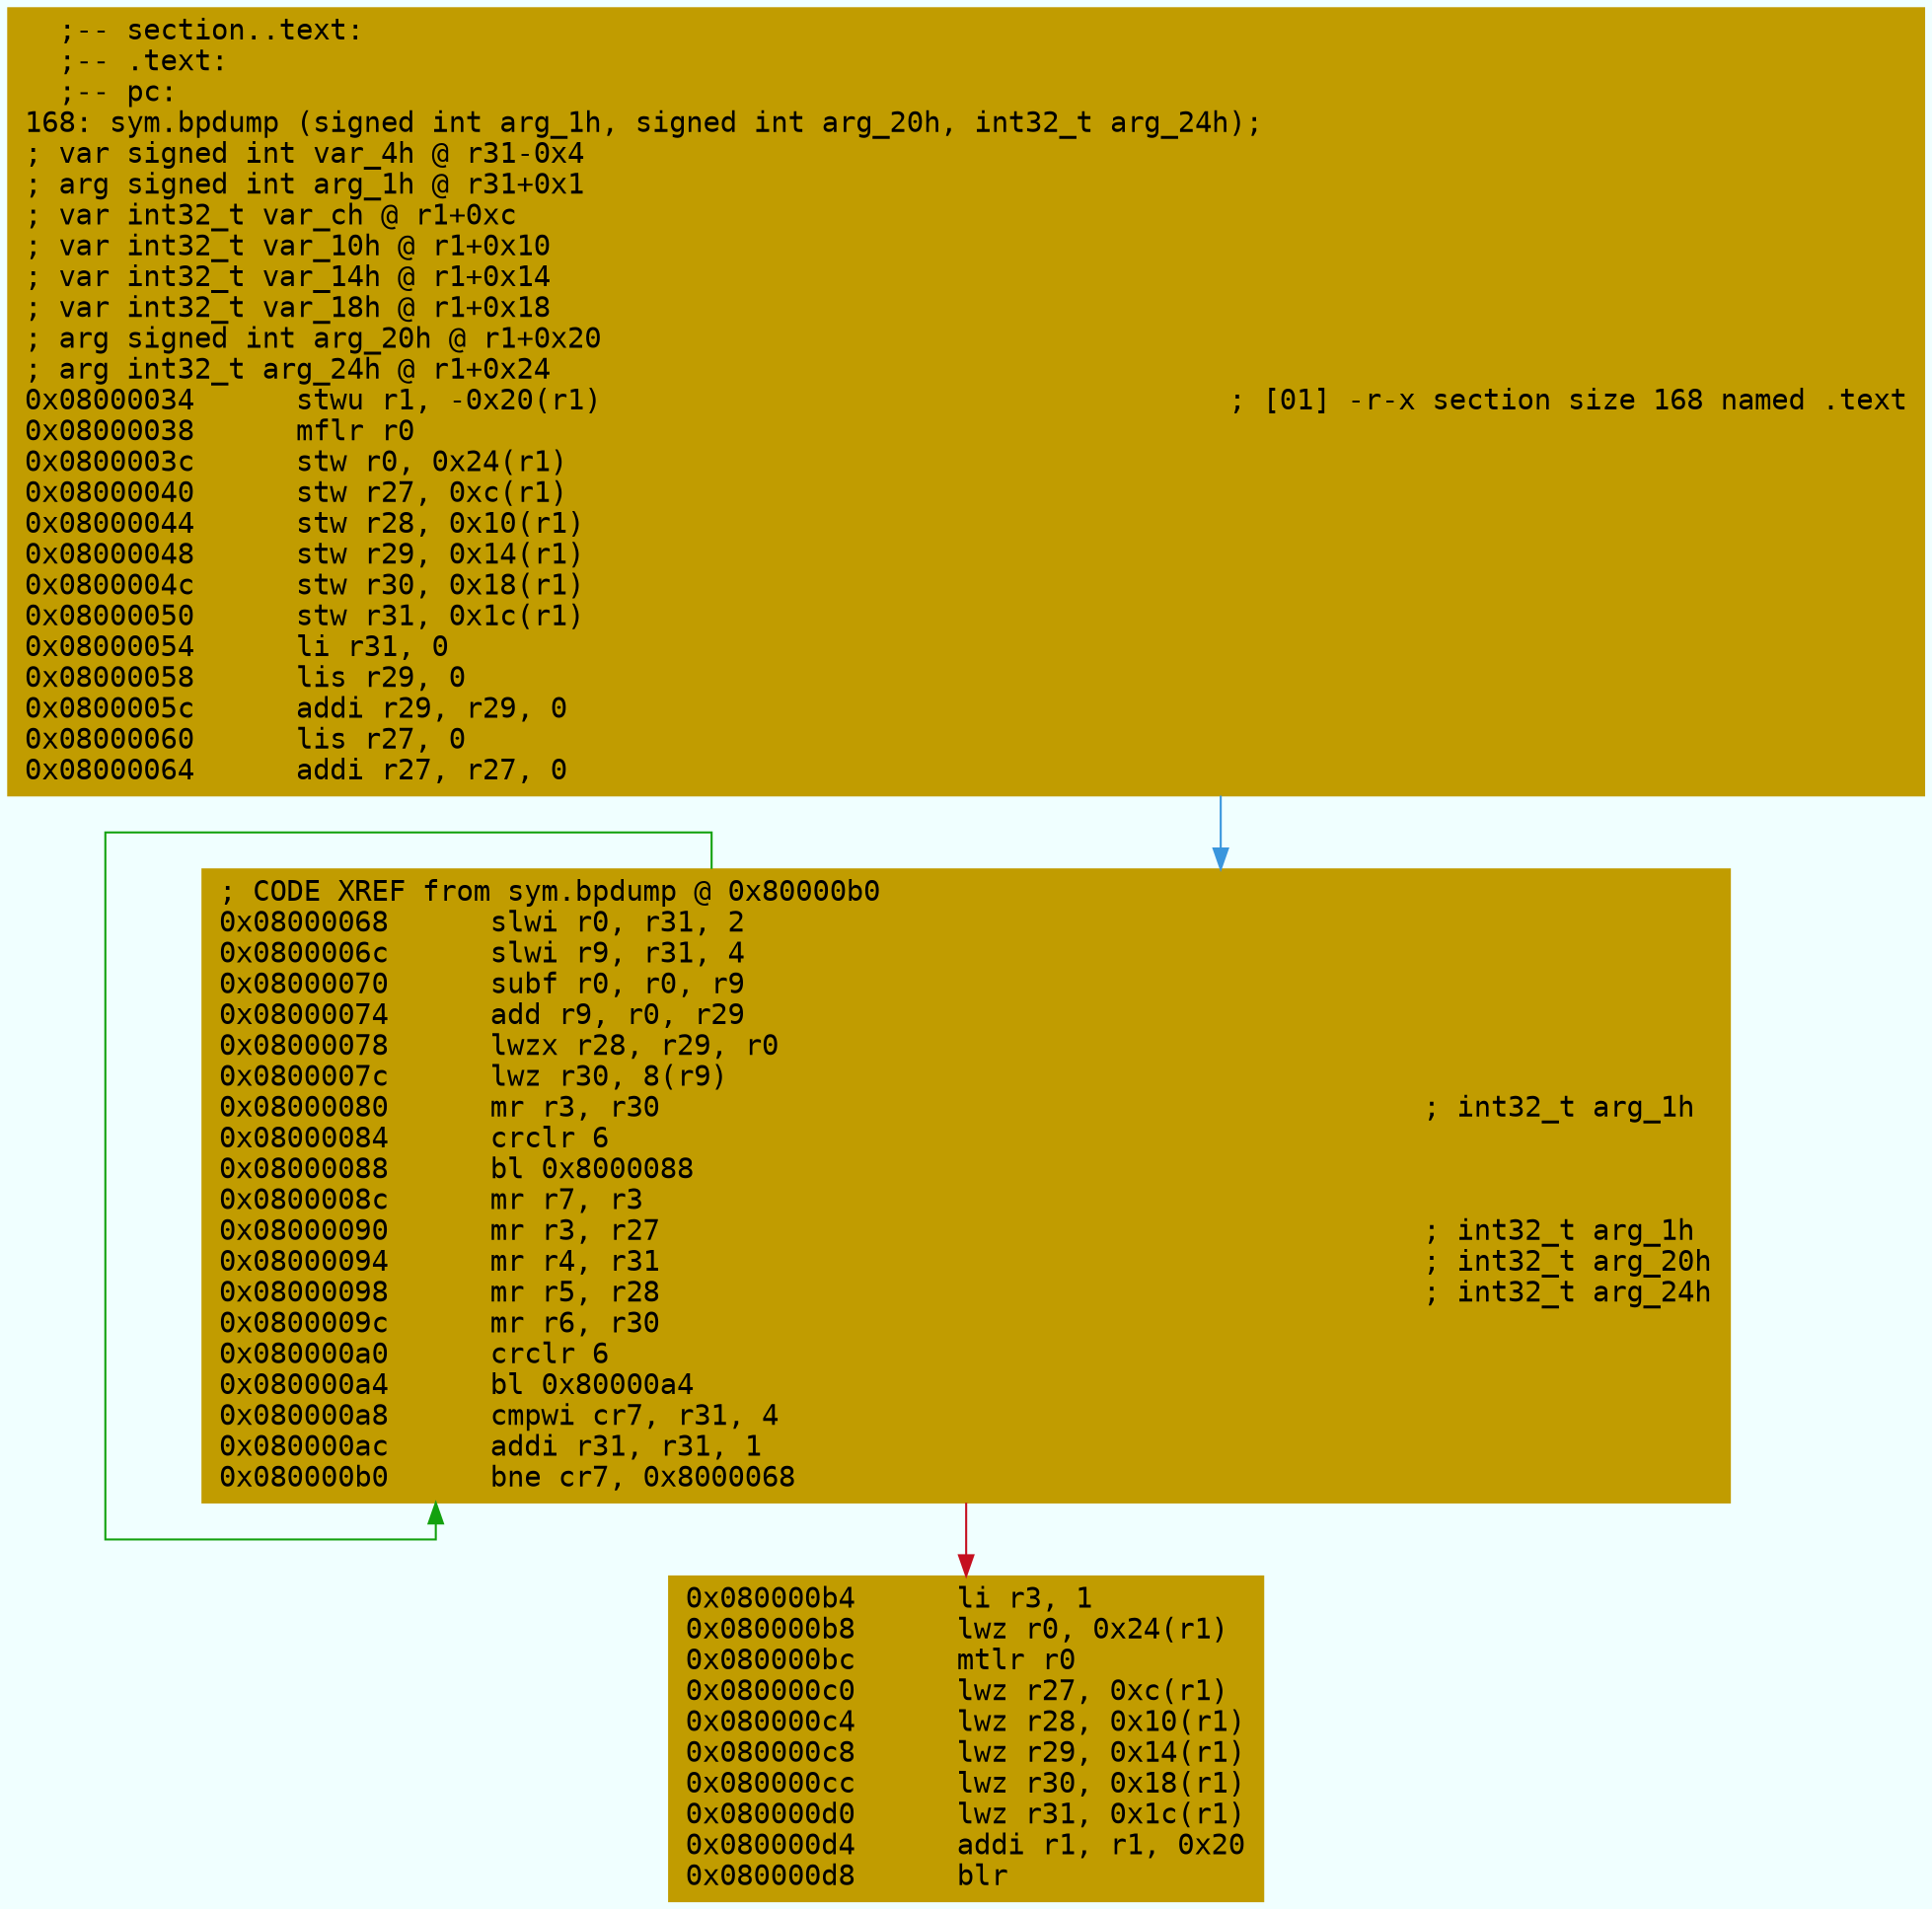 digraph code {
	graph [bgcolor=azure fontsize=8 fontname="Courier" splines="ortho"];
	node [fillcolor=gray style=filled shape=box];
	edge [arrowhead="normal"];
	"0x08000034" [URL="sym.bpdump/0x08000034", fillcolor="#c19c00",color="#c19c00", fontname="Courier",label="  ;-- section..text:\l  ;-- .text:\l  ;-- pc:\l168: sym.bpdump (signed int arg_1h, signed int arg_20h, int32_t arg_24h);\l; var signed int var_4h @ r31-0x4\l; arg signed int arg_1h @ r31+0x1\l; var int32_t var_ch @ r1+0xc\l; var int32_t var_10h @ r1+0x10\l; var int32_t var_14h @ r1+0x14\l; var int32_t var_18h @ r1+0x18\l; arg signed int arg_20h @ r1+0x20\l; arg int32_t arg_24h @ r1+0x24\l0x08000034      stwu r1, -0x20(r1)                                     ; [01] -r-x section size 168 named .text\l0x08000038      mflr r0\l0x0800003c      stw r0, 0x24(r1)\l0x08000040      stw r27, 0xc(r1)\l0x08000044      stw r28, 0x10(r1)\l0x08000048      stw r29, 0x14(r1)\l0x0800004c      stw r30, 0x18(r1)\l0x08000050      stw r31, 0x1c(r1)\l0x08000054      li r31, 0\l0x08000058      lis r29, 0\l0x0800005c      addi r29, r29, 0\l0x08000060      lis r27, 0\l0x08000064      addi r27, r27, 0\l"]
	"0x08000068" [URL="sym.bpdump/0x08000068", fillcolor="#c19c00",color="#c19c00", fontname="Courier",label="; CODE XREF from sym.bpdump @ 0x80000b0\l0x08000068      slwi r0, r31, 2\l0x0800006c      slwi r9, r31, 4\l0x08000070      subf r0, r0, r9\l0x08000074      add r9, r0, r29\l0x08000078      lwzx r28, r29, r0\l0x0800007c      lwz r30, 8(r9)\l0x08000080      mr r3, r30                                             ; int32_t arg_1h\l0x08000084      crclr 6\l0x08000088      bl 0x8000088\l0x0800008c      mr r7, r3\l0x08000090      mr r3, r27                                             ; int32_t arg_1h\l0x08000094      mr r4, r31                                             ; int32_t arg_20h\l0x08000098      mr r5, r28                                             ; int32_t arg_24h\l0x0800009c      mr r6, r30\l0x080000a0      crclr 6\l0x080000a4      bl 0x80000a4\l0x080000a8      cmpwi cr7, r31, 4\l0x080000ac      addi r31, r31, 1\l0x080000b0      bne cr7, 0x8000068\l"]
	"0x080000b4" [URL="sym.bpdump/0x080000b4", fillcolor="#c19c00",color="#c19c00", fontname="Courier",label="0x080000b4      li r3, 1\l0x080000b8      lwz r0, 0x24(r1)\l0x080000bc      mtlr r0\l0x080000c0      lwz r27, 0xc(r1)\l0x080000c4      lwz r28, 0x10(r1)\l0x080000c8      lwz r29, 0x14(r1)\l0x080000cc      lwz r30, 0x18(r1)\l0x080000d0      lwz r31, 0x1c(r1)\l0x080000d4      addi r1, r1, 0x20\l0x080000d8      blr\l"]
        "0x08000034" -> "0x08000068" [color="#3a96dd"];
        "0x08000068" -> "0x08000068" [color="#13a10e"];
        "0x08000068" -> "0x080000b4" [color="#c50f1f"];
}
